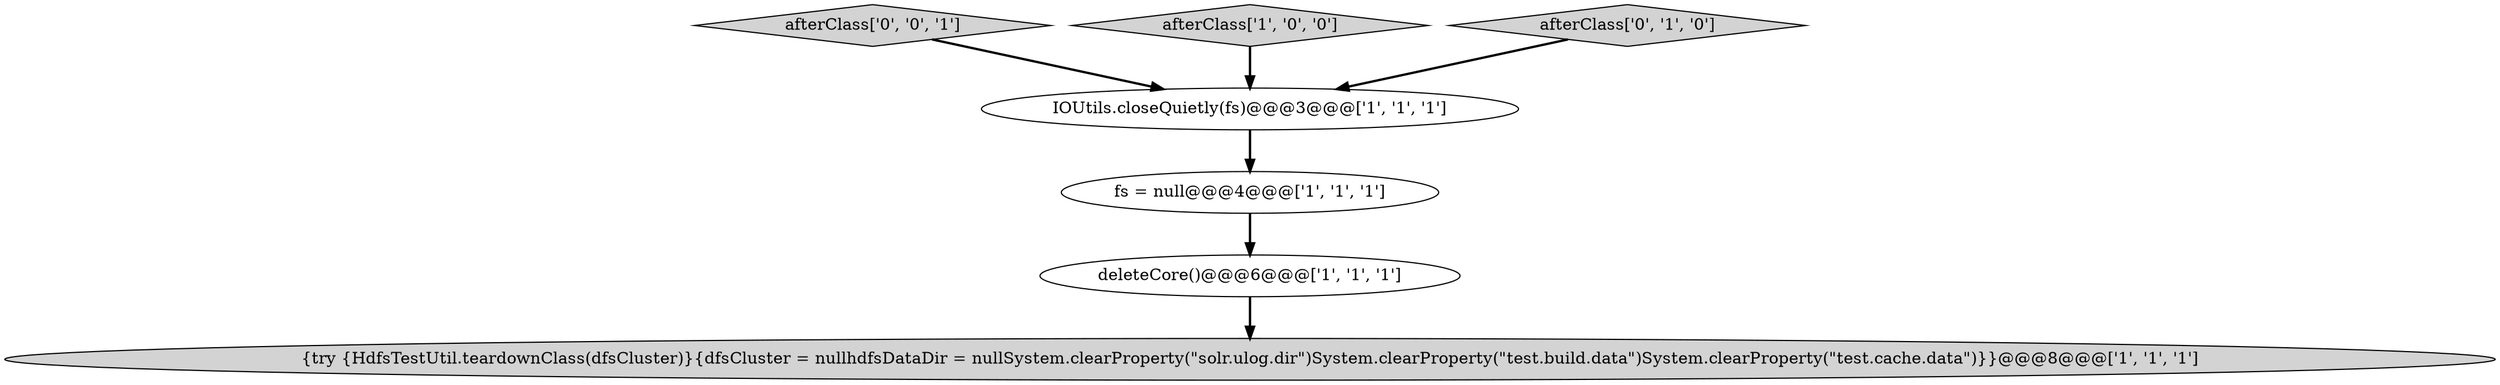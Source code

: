 digraph {
6 [style = filled, label = "afterClass['0', '0', '1']", fillcolor = lightgray, shape = diamond image = "AAA0AAABBB3BBB"];
1 [style = filled, label = "deleteCore()@@@6@@@['1', '1', '1']", fillcolor = white, shape = ellipse image = "AAA0AAABBB1BBB"];
2 [style = filled, label = "IOUtils.closeQuietly(fs)@@@3@@@['1', '1', '1']", fillcolor = white, shape = ellipse image = "AAA0AAABBB1BBB"];
0 [style = filled, label = "afterClass['1', '0', '0']", fillcolor = lightgray, shape = diamond image = "AAA0AAABBB1BBB"];
4 [style = filled, label = "{try {HdfsTestUtil.teardownClass(dfsCluster)}{dfsCluster = nullhdfsDataDir = nullSystem.clearProperty(\"solr.ulog.dir\")System.clearProperty(\"test.build.data\")System.clearProperty(\"test.cache.data\")}}@@@8@@@['1', '1', '1']", fillcolor = lightgray, shape = ellipse image = "AAA0AAABBB1BBB"];
5 [style = filled, label = "afterClass['0', '1', '0']", fillcolor = lightgray, shape = diamond image = "AAA0AAABBB2BBB"];
3 [style = filled, label = "fs = null@@@4@@@['1', '1', '1']", fillcolor = white, shape = ellipse image = "AAA0AAABBB1BBB"];
5->2 [style = bold, label=""];
0->2 [style = bold, label=""];
6->2 [style = bold, label=""];
3->1 [style = bold, label=""];
1->4 [style = bold, label=""];
2->3 [style = bold, label=""];
}
